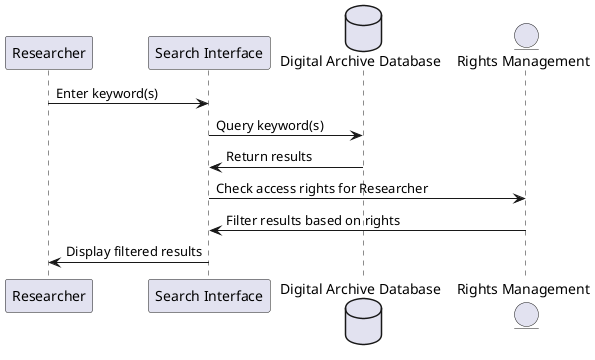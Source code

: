 @startuml
participant Researcher
participant "Search Interface" as Interface
database "Digital Archive Database" as Database
entity "Rights Management" as Rights

Researcher -> Interface : Enter keyword(s)
Interface -> Database : Query keyword(s)
Database -> Interface : Return results
Interface -> Rights : Check access rights for Researcher
Rights -> Interface : Filter results based on rights
Interface -> Researcher : Display filtered results
@enduml